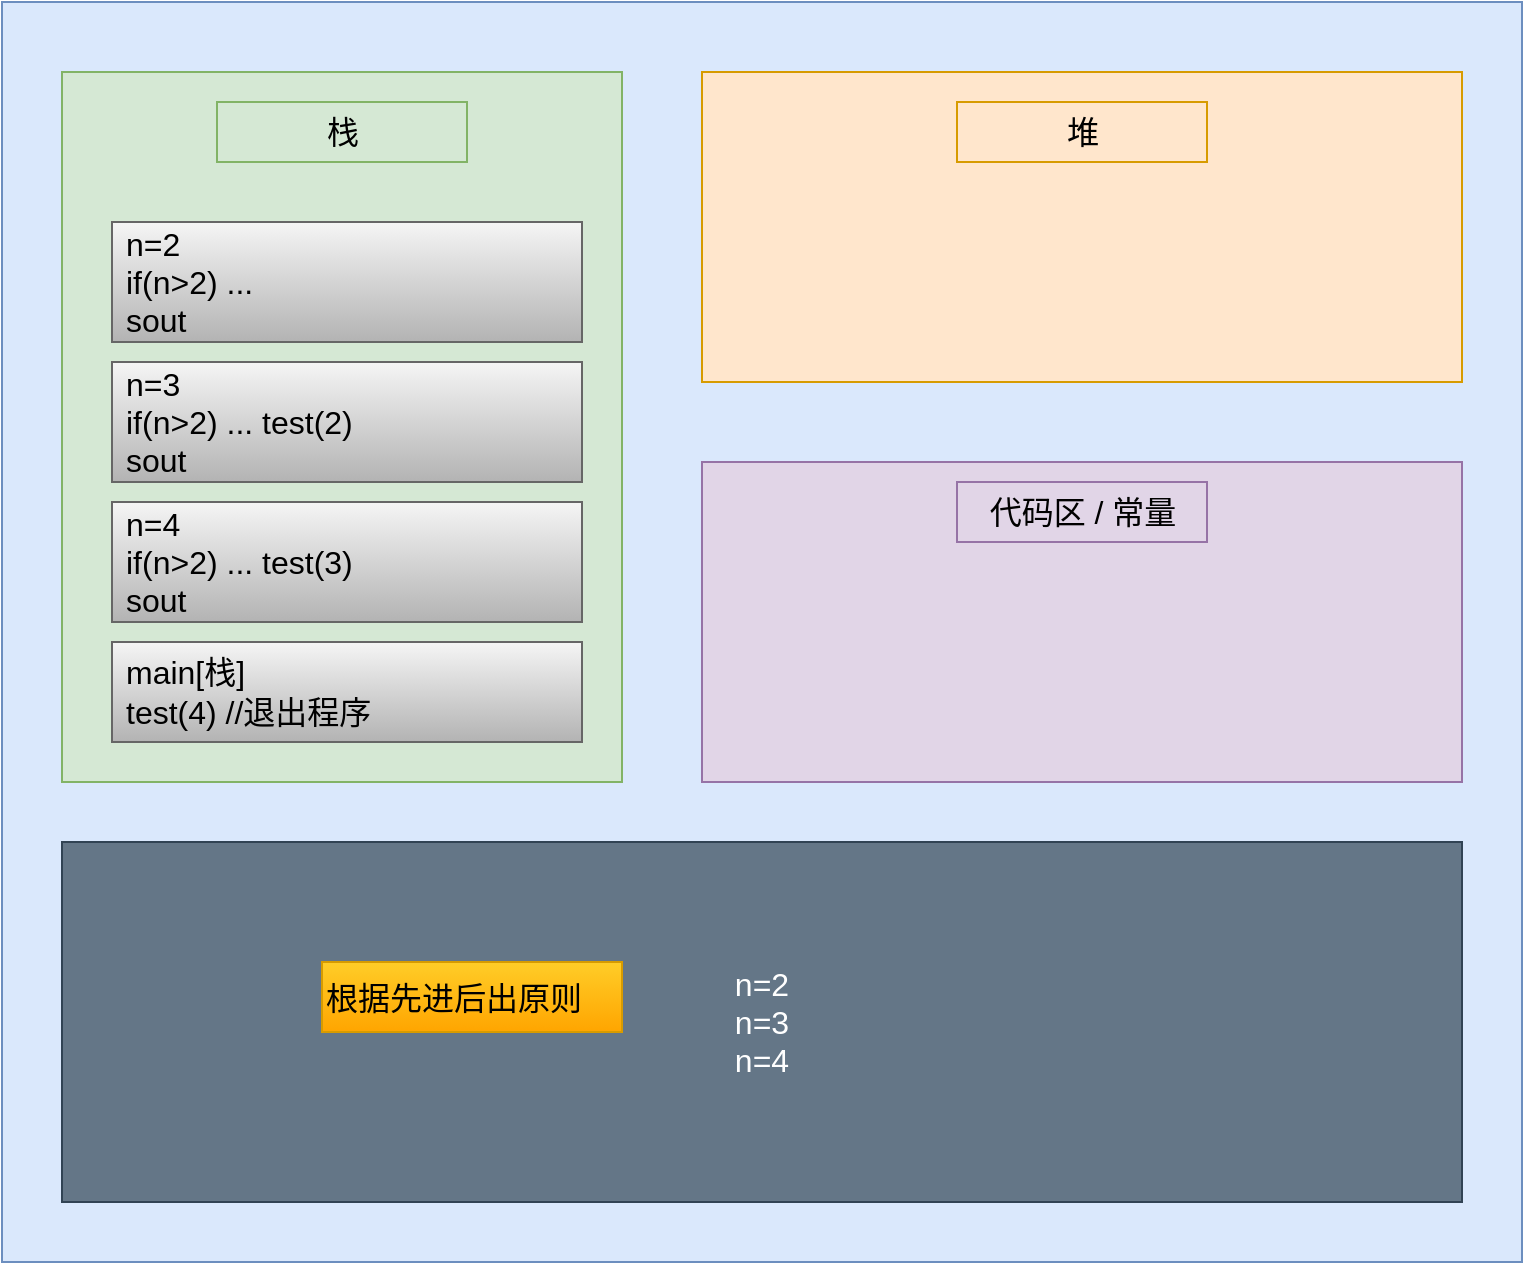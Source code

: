 <mxfile version="13.7.5" type="github">
  <diagram id="qUk1JXyIrJDUUfIK3m7A" name="第 1 页">
    <mxGraphModel dx="981" dy="492" grid="1" gridSize="10" guides="1" tooltips="1" connect="1" arrows="1" fold="1" page="1" pageScale="1" pageWidth="827" pageHeight="1169" math="0" shadow="0">
      <root>
        <mxCell id="0" />
        <mxCell id="1" parent="0" />
        <mxCell id="QdlWFyoZ0IGShxXIJ1a4-1" value="" style="rounded=0;whiteSpace=wrap;html=1;fillColor=#dae8fc;strokeColor=#6c8ebf;" vertex="1" parent="1">
          <mxGeometry x="50" y="60" width="760" height="630" as="geometry" />
        </mxCell>
        <mxCell id="QdlWFyoZ0IGShxXIJ1a4-2" value="" style="rounded=0;whiteSpace=wrap;html=1;fillColor=#d5e8d4;strokeColor=#82b366;shadow=0;glass=0;" vertex="1" parent="1">
          <mxGeometry x="80" y="95" width="280" height="355" as="geometry" />
        </mxCell>
        <mxCell id="QdlWFyoZ0IGShxXIJ1a4-3" value="栈" style="rounded=0;whiteSpace=wrap;html=1;fillColor=#d5e8d4;strokeColor=#82b366;fontSize=16;" vertex="1" parent="1">
          <mxGeometry x="157.5" y="110" width="125" height="30" as="geometry" />
        </mxCell>
        <mxCell id="QdlWFyoZ0IGShxXIJ1a4-5" value="main[栈]&lt;br&gt;test(4) //退出程序" style="rounded=0;whiteSpace=wrap;html=1;fontSize=16;fillColor=#f5f5f5;strokeColor=#666666;align=left;spacingLeft=5;gradientColor=#b3b3b3;" vertex="1" parent="1">
          <mxGeometry x="105" y="380" width="235" height="50" as="geometry" />
        </mxCell>
        <mxCell id="QdlWFyoZ0IGShxXIJ1a4-7" value="" style="rounded=0;whiteSpace=wrap;html=1;shadow=0;glass=0;fontSize=16;fillColor=#ffe6cc;strokeColor=#d79b00;" vertex="1" parent="1">
          <mxGeometry x="400" y="95" width="380" height="155" as="geometry" />
        </mxCell>
        <mxCell id="QdlWFyoZ0IGShxXIJ1a4-8" value="堆" style="rounded=0;whiteSpace=wrap;html=1;fillColor=#ffe6cc;strokeColor=#d79b00;fontSize=16;" vertex="1" parent="1">
          <mxGeometry x="527.5" y="110" width="125" height="30" as="geometry" />
        </mxCell>
        <mxCell id="QdlWFyoZ0IGShxXIJ1a4-9" value="" style="rounded=0;whiteSpace=wrap;html=1;shadow=0;glass=0;fontSize=16;fillColor=#e1d5e7;strokeColor=#9673a6;" vertex="1" parent="1">
          <mxGeometry x="400" y="290" width="380" height="160" as="geometry" />
        </mxCell>
        <mxCell id="QdlWFyoZ0IGShxXIJ1a4-10" value="代码区 / 常量" style="rounded=0;whiteSpace=wrap;html=1;fillColor=#e1d5e7;strokeColor=#9673a6;fontSize=16;" vertex="1" parent="1">
          <mxGeometry x="527.5" y="300" width="125" height="30" as="geometry" />
        </mxCell>
        <mxCell id="QdlWFyoZ0IGShxXIJ1a4-11" value="n=2&lt;br&gt;n=3&lt;br&gt;n=4&lt;br&gt;" style="rounded=0;whiteSpace=wrap;html=1;shadow=0;glass=0;fontSize=16;fillColor=#647687;strokeColor=#314354;fontColor=#ffffff;" vertex="1" parent="1">
          <mxGeometry x="80" y="480" width="700" height="180" as="geometry" />
        </mxCell>
        <mxCell id="QdlWFyoZ0IGShxXIJ1a4-13" value="n=4&lt;br&gt;if(n&amp;gt;2) ... test(3)&lt;br&gt;sout" style="rounded=0;whiteSpace=wrap;html=1;fontSize=16;fillColor=#f5f5f5;align=left;strokeColor=#666666;spacingLeft=5;gradientColor=#b3b3b3;" vertex="1" parent="1">
          <mxGeometry x="105" y="310" width="235" height="60" as="geometry" />
        </mxCell>
        <mxCell id="QdlWFyoZ0IGShxXIJ1a4-15" value="n=3&lt;br&gt;if(n&amp;gt;2) ... test(2)&lt;br&gt;sout" style="rounded=0;whiteSpace=wrap;html=1;fontSize=16;fillColor=#f5f5f5;align=left;strokeColor=#666666;spacingLeft=5;gradientColor=#b3b3b3;" vertex="1" parent="1">
          <mxGeometry x="105" y="240" width="235" height="60" as="geometry" />
        </mxCell>
        <mxCell id="QdlWFyoZ0IGShxXIJ1a4-16" value="n=2&lt;br&gt;if(n&amp;gt;2) ...&amp;nbsp;&lt;br&gt;sout" style="rounded=0;whiteSpace=wrap;html=1;fontSize=16;fillColor=#f5f5f5;align=left;strokeColor=#666666;spacingLeft=5;gradientColor=#b3b3b3;" vertex="1" parent="1">
          <mxGeometry x="105" y="170" width="235" height="60" as="geometry" />
        </mxCell>
        <mxCell id="QdlWFyoZ0IGShxXIJ1a4-17" value="根据先进后出原则" style="rounded=0;whiteSpace=wrap;html=1;shadow=0;glass=0;fontSize=16;align=left;gradientColor=#ffa500;fillColor=#ffcd28;strokeColor=#d79b00;" vertex="1" parent="1">
          <mxGeometry x="210" y="540" width="150" height="35" as="geometry" />
        </mxCell>
      </root>
    </mxGraphModel>
  </diagram>
</mxfile>
